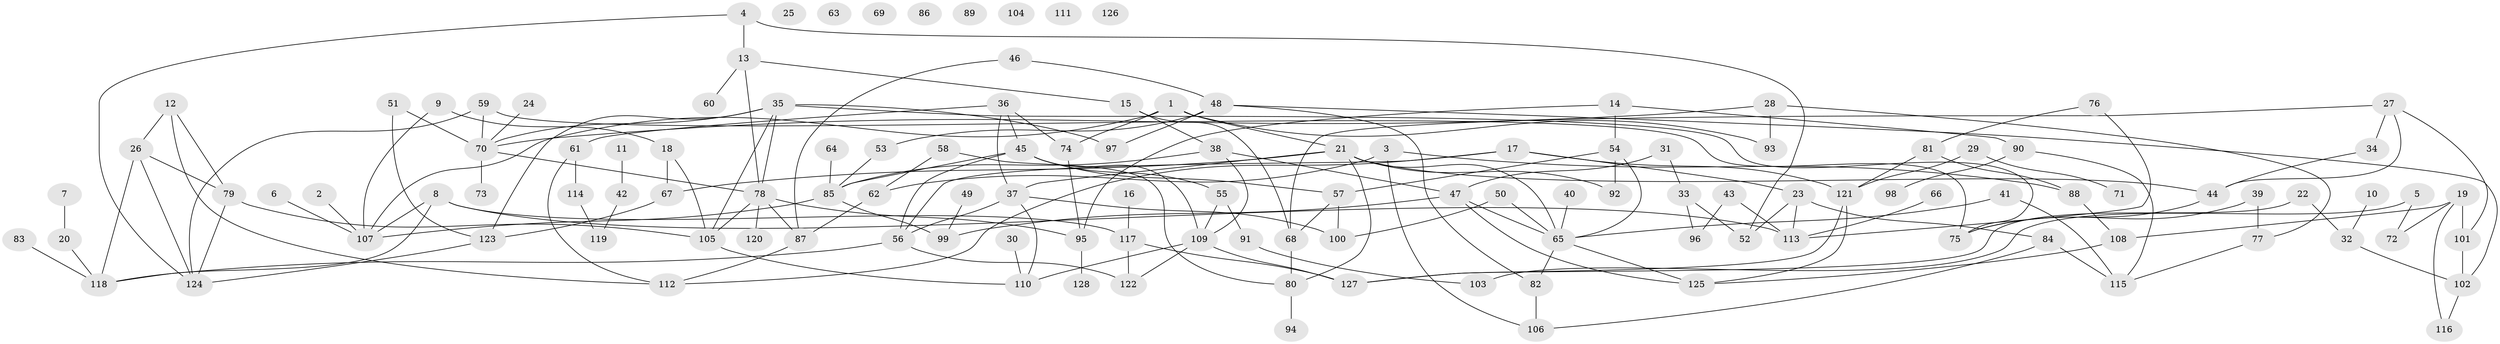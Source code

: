 // coarse degree distribution, {2: 0.16071428571428573, 6: 0.10714285714285714, 5: 0.125, 1: 0.21428571428571427, 9: 0.05357142857142857, 4: 0.14285714285714285, 3: 0.10714285714285714, 7: 0.07142857142857142, 12: 0.017857142857142856}
// Generated by graph-tools (version 1.1) at 2025/48/03/06/25 01:48:57]
// undirected, 128 vertices, 185 edges
graph export_dot {
graph [start="1"]
  node [color=gray90,style=filled];
  1;
  2;
  3;
  4;
  5;
  6;
  7;
  8;
  9;
  10;
  11;
  12;
  13;
  14;
  15;
  16;
  17;
  18;
  19;
  20;
  21;
  22;
  23;
  24;
  25;
  26;
  27;
  28;
  29;
  30;
  31;
  32;
  33;
  34;
  35;
  36;
  37;
  38;
  39;
  40;
  41;
  42;
  43;
  44;
  45;
  46;
  47;
  48;
  49;
  50;
  51;
  52;
  53;
  54;
  55;
  56;
  57;
  58;
  59;
  60;
  61;
  62;
  63;
  64;
  65;
  66;
  67;
  68;
  69;
  70;
  71;
  72;
  73;
  74;
  75;
  76;
  77;
  78;
  79;
  80;
  81;
  82;
  83;
  84;
  85;
  86;
  87;
  88;
  89;
  90;
  91;
  92;
  93;
  94;
  95;
  96;
  97;
  98;
  99;
  100;
  101;
  102;
  103;
  104;
  105;
  106;
  107;
  108;
  109;
  110;
  111;
  112;
  113;
  114;
  115;
  116;
  117;
  118;
  119;
  120;
  121;
  122;
  123;
  124;
  125;
  126;
  127;
  128;
  1 -- 21;
  1 -- 74;
  1 -- 93;
  1 -- 107;
  2 -- 107;
  3 -- 62;
  3 -- 88;
  3 -- 106;
  4 -- 13;
  4 -- 52;
  4 -- 124;
  5 -- 72;
  5 -- 103;
  6 -- 107;
  7 -- 20;
  8 -- 107;
  8 -- 113;
  8 -- 117;
  8 -- 118;
  9 -- 18;
  9 -- 107;
  10 -- 32;
  11 -- 42;
  12 -- 26;
  12 -- 79;
  12 -- 112;
  13 -- 15;
  13 -- 60;
  13 -- 78;
  14 -- 54;
  14 -- 90;
  14 -- 95;
  15 -- 38;
  15 -- 68;
  16 -- 117;
  17 -- 23;
  17 -- 56;
  17 -- 112;
  17 -- 121;
  18 -- 67;
  18 -- 105;
  19 -- 72;
  19 -- 101;
  19 -- 108;
  19 -- 116;
  20 -- 118;
  21 -- 37;
  21 -- 44;
  21 -- 65;
  21 -- 67;
  21 -- 80;
  21 -- 92;
  22 -- 32;
  22 -- 127;
  23 -- 52;
  23 -- 84;
  23 -- 113;
  24 -- 70;
  26 -- 79;
  26 -- 118;
  26 -- 124;
  27 -- 34;
  27 -- 44;
  27 -- 68;
  27 -- 101;
  28 -- 70;
  28 -- 77;
  28 -- 93;
  29 -- 71;
  29 -- 121;
  30 -- 110;
  31 -- 33;
  31 -- 47;
  32 -- 102;
  33 -- 52;
  33 -- 96;
  34 -- 44;
  35 -- 70;
  35 -- 75;
  35 -- 78;
  35 -- 97;
  35 -- 105;
  35 -- 123;
  36 -- 37;
  36 -- 45;
  36 -- 61;
  36 -- 74;
  37 -- 56;
  37 -- 100;
  37 -- 110;
  38 -- 47;
  38 -- 85;
  38 -- 109;
  39 -- 75;
  39 -- 77;
  40 -- 65;
  41 -- 65;
  41 -- 115;
  42 -- 119;
  43 -- 96;
  43 -- 113;
  44 -- 75;
  45 -- 55;
  45 -- 56;
  45 -- 57;
  45 -- 85;
  45 -- 109;
  46 -- 48;
  46 -- 87;
  47 -- 65;
  47 -- 99;
  47 -- 125;
  48 -- 53;
  48 -- 82;
  48 -- 97;
  48 -- 102;
  49 -- 99;
  50 -- 65;
  50 -- 100;
  51 -- 70;
  51 -- 123;
  53 -- 85;
  54 -- 57;
  54 -- 65;
  54 -- 92;
  55 -- 91;
  55 -- 109;
  56 -- 118;
  56 -- 122;
  57 -- 68;
  57 -- 100;
  58 -- 62;
  58 -- 80;
  59 -- 70;
  59 -- 75;
  59 -- 124;
  61 -- 112;
  61 -- 114;
  62 -- 87;
  64 -- 85;
  65 -- 82;
  65 -- 125;
  66 -- 113;
  67 -- 123;
  68 -- 80;
  70 -- 73;
  70 -- 78;
  74 -- 95;
  76 -- 81;
  76 -- 113;
  77 -- 115;
  78 -- 87;
  78 -- 95;
  78 -- 105;
  78 -- 120;
  79 -- 105;
  79 -- 124;
  80 -- 94;
  81 -- 88;
  81 -- 121;
  82 -- 106;
  83 -- 118;
  84 -- 106;
  84 -- 115;
  85 -- 99;
  85 -- 107;
  87 -- 112;
  88 -- 108;
  90 -- 98;
  90 -- 115;
  91 -- 103;
  95 -- 128;
  101 -- 102;
  102 -- 116;
  105 -- 110;
  108 -- 125;
  109 -- 110;
  109 -- 122;
  109 -- 127;
  114 -- 119;
  117 -- 122;
  117 -- 127;
  121 -- 125;
  121 -- 127;
  123 -- 124;
}
